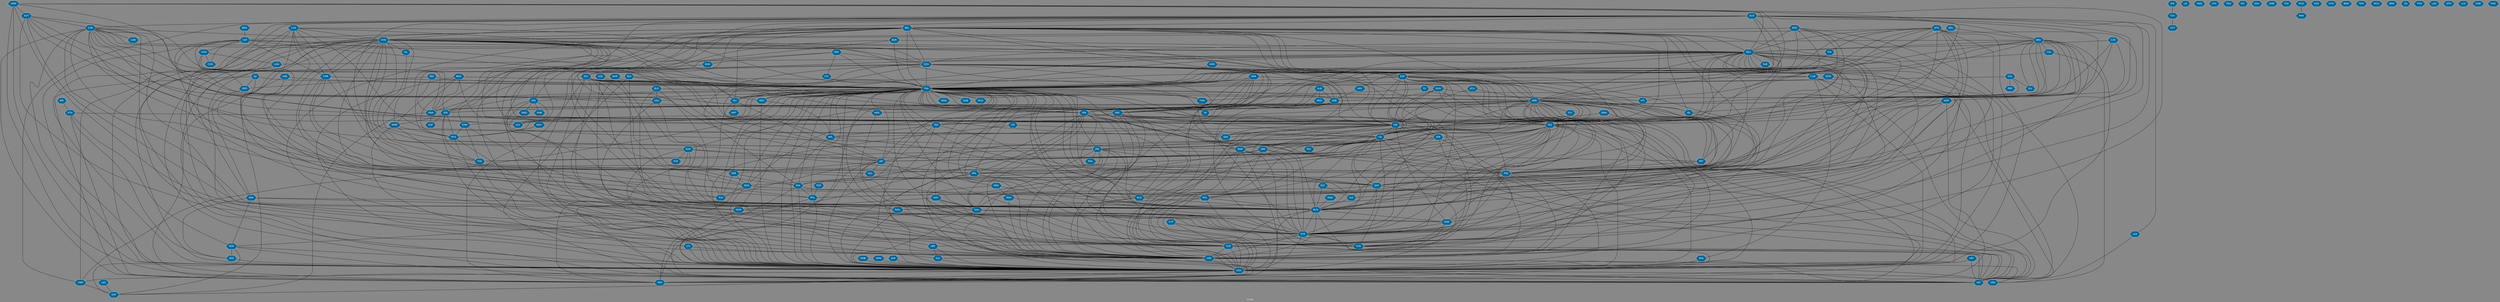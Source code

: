 // Countries together in item graph
graph {
	graph [bgcolor="#888888" fontcolor=white fontsize=12 label="Graph" outputorder=edgesfirst overlap=prism]
	node [color=white fillcolor="#006699" fontcolor=white fontname=Helvetica shape=hexagon style=filled]
	edge [arrowhead=open color=black fontcolor=white fontname=Courier fontsize=12]
		ISR [label=ISR]
		PSE [label=PSE]
		UKR [label=UKR]
		YEM [label=YEM]
		PRK [label=PRK]
		KOR [label=KOR]
		JPN [label=JPN]
		USA [label=USA]
		NGA [label=NGA]
		BFA [label=BFA]
		EGY [label=EGY]
		VAT [label=VAT]
		SYR [label=SYR]
		JOR [label=JOR]
		ARM [label=ARM]
		PHL [label=PHL]
		BEL [label=BEL]
		IRL [label=IRL]
		TUR [label=TUR]
		IRQ [label=IRQ]
		GBR [label=GBR]
		TUV [label=TUV]
		COL [label=COL]
		FRA [label=FRA]
		FIN [label=FIN]
		ESP [label=ESP]
		IND [label=IND]
		GIN [label=GIN]
		RUS [label=RUS]
		DEU [label=DEU]
		GRC [label=GRC]
		BRA [label=BRA]
		AFG [label=AFG]
		PRT [label=PRT]
		TUN [label=TUN]
		DNK [label=DNK]
		THA [label=THA]
		VEN [label=VEN]
		NPL [label=NPL]
		DZA [label=DZA]
		CRI [label=CRI]
		IDN [label=IDN]
		AUS [label=AUS]
		LBY [label=LBY]
		SDN [label=SDN]
		ITA [label=ITA]
		MYS [label=MYS]
		PAK [label=PAK]
		SRB [label=SRB]
		HRV [label=HRV]
		MEX [label=MEX]
		CAF [label=CAF]
		IRN [label=IRN]
		CUB [label=CUB]
		PER [label=PER]
		HKG [label=HKG]
		ARG [label=ARG]
		BGD [label=BGD]
		MMR [label=MMR]
		CYP [label=CYP]
		CHN [label=CHN]
		VUT [label=VUT]
		SOM [label=SOM]
		BHR [label=BHR]
		SAU [label=SAU]
		UGA [label=UGA]
		COD [label=COD]
		MAR [label=MAR]
		TCD [label=TCD]
		CMR [label=CMR]
		CHE [label=CHE]
		VNM [label=VNM]
		RWA [label=RWA]
		ZAF [label=ZAF]
		HUN [label=HUN]
		CAN [label=CAN]
		MLI [label=MLI]
		KEN [label=KEN]
		NLD [label=NLD]
		NOR [label=NOR]
		MRT [label=MRT]
		BLR [label=BLR]
		SSD [label=SSD]
		TWN [label=TWN]
		SLV [label=SLV]
		SEN [label=SEN]
		AZE [label=AZE]
		KHM [label=KHM]
		LBR [label=LBR]
		CHL [label=CHL]
		BDI [label=BDI]
		ETH [label=ETH]
		AUT [label=AUT]
		LBN [label=LBN]
		POL [label=POL]
		SWE [label=SWE]
		PAN [label=PAN]
		URY [label=URY]
		ALB [label=ALB]
		KWT [label=KWT]
		SLE [label=SLE]
		NER [label=NER]
		EST [label=EST]
		LVA [label=LVA]
		LTU [label=LTU]
		MDG [label=MDG]
		CIV [label=CIV]
		LUX [label=LUX]
		BGR [label=BGR]
		LIE [label=LIE]
		COG [label=COG]
		GMB [label=GMB]
		QAT [label=QAT]
		NZL [label=NZL]
		CZE [label=CZE]
		HND [label=HND]
		HTI [label=HTI]
		DOM [label=DOM]
		MKD [label=MKD]
		SVK [label=SVK]
		BIH [label=BIH]
		ISL [label=ISL]
		BEN [label=BEN]
		ROU [label=ROU]
		CPV [label=CPV]
		SGP [label=SGP]
		BOL [label=BOL]
		ERI [label=ERI]
		GHA [label=GHA]
		DMA [label=DMA]
		DJI [label=DJI]
		KAZ [label=KAZ]
		TGO [label=TGO]
		LSO [label=LSO]
		NIC [label=NIC]
		ECU [label=ECU]
		ESH [label=ESH]
		GAB [label=GAB]
		GEO [label=GEO]
		OMN [label=OMN]
		LKA [label=LKA]
		ZMB [label=ZMB]
		MDA [label=MDA]
		TZA [label=TZA]
		MOZ [label=MOZ]
		GNQ [label=GNQ]
		KGZ [label=KGZ]
		ARE [label=ARE]
		MLT [label=MLT]
		XK [label=XK]
		GRD [label=GRD]
		SLB [label=SLB]
		FJI [label=FJI]
		SVN [label=SVN]
		BWA [label=BWA]
		AND [label=AND]
		TKM [label=TKM]
		MCO [label=MCO]
		BRN [label=BRN]
		TJK [label=TJK]
		TON [label=TON]
		LAO [label=LAO]
		UZB [label=UZB]
		MDV [label=MDV]
		GTM [label=GTM]
		MWI [label=MWI]
		MUS [label=MUS]
		MNG [label=MNG]
		KIR [label=KIR]
		LCA [label=LCA]
		MHL [label=MHL]
		SYC [label=SYC]
		ZWE [label=ZWE]
		JAM [label=JAM]
		GNB [label=GNB]
		MAC [label=MAC]
		FSM [label=FSM]
			PRK -- SYR [weight=1]
			AFG -- SYR [weight=1]
			AZE -- FRA [weight=2]
			IDN -- MYS [weight=7]
			BEL -- RWA [weight=1]
			ALB -- USA [weight=2]
			CAF -- MLI [weight=1]
			BRA -- HRV [weight=1]
			GRC -- USA [weight=4]
			FRA -- IRN [weight=7]
			CAF -- FRA [weight=74]
			CZE -- IRL [weight=1]
			ARG -- USA [weight=8]
			AFG -- RUS [weight=1]
			THA -- USA [weight=2]
			GBR -- HKG [weight=2]
			CHE -- YEM [weight=1]
			GEO -- MDA [weight=1]
			MMR -- MYS [weight=1]
			BFA -- DZA [weight=3]
			FRA -- NLD [weight=1]
			IRQ -- QAT [weight=1]
			AUS -- FRA [weight=5]
			CHE -- USA [weight=5]
			ARE -- YEM [weight=3]
			CHN -- PRK [weight=4]
			LBY -- USA [weight=14]
			ESP -- SLE [weight=1]
			BEL -- PSE [weight=2]
			FRA -- YEM [weight=39]
			HUN -- ISR [weight=1]
			USA -- YEM [weight=24]
			FRA -- HTI [weight=8]
			CAF -- GRD [weight=1]
			GRC -- NLD [weight=1]
			GRC -- IRQ [weight=1]
			CZE -- DEU [weight=1]
			DEU -- POL [weight=1]
			AUT -- TUR [weight=2]
			DEU -- LVA [weight=1]
			HUN -- UKR [weight=1]
			ROU -- USA [weight=1]
			KOR -- PRK [weight=26]
			ISR -- ITA [weight=2]
			NGA -- USA [weight=10]
			KOR -- USA [weight=11]
			ITA -- RUS [weight=3]
			CAN -- ITA [weight=2]
			EGY -- PSE [weight=35]
			DEU -- EGY [weight=2]
			FRA -- VNM [weight=6]
			EGY -- YEM [weight=1]
			TUN -- VAT [weight=1]
			CHE -- CHN [weight=2]
			CHN -- IDN [weight=1]
			FRA -- LBY [weight=23]
			ARG -- IRN [weight=2]
			HUN -- USA [weight=3]
			CHN -- IND [weight=3]
			BEL -- IRL [weight=1]
			MLI -- TCD [weight=2]
			KOR -- VAT [weight=11]
			LBY -- NER [weight=5]
			DZA -- MAR [weight=4]
			NLD -- UKR [weight=4]
			LBR -- SLE [weight=1]
			CAN -- CHN [weight=1]
			FRA -- SAU [weight=7]
			CHE -- DZA [weight=1]
			JPN -- RUS [weight=1]
			GBR -- IND [weight=1]
			ARG -- FRA [weight=16]
			LBN -- SYR [weight=28]
			EGY -- SEN [weight=2]
			ESP -- SYR [weight=6]
			BRA -- SEN [weight=1]
			CHN -- FRA [weight=27]
			GRC -- UKR [weight=3]
			CUB -- VAT [weight=4]
			IRN -- SYR [weight=9]
			AFG -- SWE [weight=1]
			ESP -- RUS [weight=1]
			DZA -- USA [weight=1]
			BIH -- FRA [weight=1]
			KHM -- MYS [weight=1]
			ARE -- SOM [weight=1]
			GRD -- KEN [weight=2]
			CHE -- GRC [weight=1]
			IRN -- RUS [weight=9]
			USA -- ZAF [weight=2]
			PAK -- PHL [weight=1]
			BEL -- SEN [weight=1]
			ALB -- MKD [weight=2]
			GBR -- SWE [weight=1]
			ECU -- GBR [weight=2]
			DEU -- PRT [weight=2]
			KHM -- TUR [weight=1]
			LTU -- UKR [weight=2]
			NLD -- USA [weight=3]
			FRA -- SYR [weight=111]
			MEX -- USA [weight=6]
			DEU -- PSE [weight=3]
			IRQ -- PSE [weight=5]
			FRA -- LUX [weight=1]
			CAN -- FRA [weight=4]
			FRA -- LVA [weight=1]
			BRA -- HTI [weight=1]
			EGY -- IRN [weight=1]
			FRA -- TWN [weight=5]
			IDN -- MMR [weight=3]
			DZA -- YEM [weight=1]
			LBN -- LBY [weight=2]
			DNK -- ISR [weight=2]
			AUT -- UKR [weight=3]
			POL -- RUS [weight=13]
			DZA -- UKR [weight=1]
			MLI -- MRT [weight=1]
			GBR -- USA [weight=24]
			DNK -- GRC [weight=1]
			SYR -- TUN [weight=2]
			GIN -- LBR [weight=2]
			GBR -- PRK [weight=2]
			AUT -- KAZ [weight=1]
			AUS -- UKR [weight=2]
			SYR -- USA [weight=97]
			ISR -- JOR [weight=9]
			AUS -- PRK [weight=2]
			CUB -- FRA [weight=35]
			IRN -- PRK [weight=2]
			CHE -- UZB [weight=2]
			ITA -- LBY [weight=17]
			ISR -- SYR [weight=18]
			BIH -- UKR [weight=1]
			HUN -- SRB [weight=2]
			IRQ -- USA [weight=130]
			GIN -- GNQ [weight=1]
			BRA -- PSE [weight=1]
			FRA -- IRQ [weight=128]
			FRA -- POL [weight=4]
			QAT -- SYR [weight=2]
			BRA -- COL [weight=2]
			ARG -- GBR [weight=1]
			KEN -- SDN [weight=1]
			DOM -- VAT [weight=1]
			NOR -- PHL [weight=1]
			AUS -- RUS [weight=3]
			BRA -- IRQ [weight=1]
			JPN -- UKR [weight=4]
			FRA -- MDG [weight=4]
			BEL -- GRC [weight=25]
			FRA -- NGA [weight=17]
			SWE -- TUN [weight=1]
			DOM -- FRA [weight=4]
			MDA -- UKR [weight=5]
			POL -- UKR [weight=20]
			CHN -- MYS [weight=8]
			BEL -- LUX [weight=2]
			PRK -- VAT [weight=2]
			CHN -- YEM [weight=2]
			PRK -- RUS [weight=2]
			HKG -- TUR [weight=1]
			FRA -- RWA [weight=30]
			EGY -- TUR [weight=1]
			BRA -- SLV [weight=2]
			NPL -- USA [weight=1]
			IND -- NPL [weight=2]
			GBR -- IDN [weight=1]
			BRA -- DEU [weight=3]
			AUS -- VNM [weight=1]
			UGA -- VAT [weight=1]
			KWT -- SYR [weight=2]
			MDV -- MYS [weight=1]
			FRA -- XK [weight=1]
			CUB -- PAN [weight=4]
			DEU -- JPN [weight=1]
			ESP -- PRT [weight=1]
			CAN -- USA [weight=3]
			JPN -- TUN [weight=1]
			GBR -- YEM [weight=4]
			URY -- USA [weight=1]
			SAU -- SWE [weight=3]
			ARG -- DEU [weight=1]
			GBR -- TUN [weight=2]
			KWT -- TUN [weight=1]
			ISR -- PSE [weight=649]
			ARE -- FRA [weight=3]
			FRA -- MAR [weight=40]
			ROU -- UKR [weight=2]
			MNG -- RUS [weight=1]
			FRA -- IND [weight=3]
			ERI -- ETH [weight=1]
			PHL -- USA [weight=5]
			CAN -- RUS [weight=4]
			CHE -- PHL [weight=1]
			HRV -- SRB [weight=3]
			CAN -- SYR [weight=5]
			CAF -- USA [weight=3]
			ITA -- MLT [weight=2]
			ITA -- UKR [weight=4]
			DNK -- NGA [weight=1]
			GBR -- GRC [weight=2]
			TUR -- USA [weight=16]
			FRA -- MLI [weight=77]
			LBY -- TUR [weight=2]
			ITA -- QAT [weight=1]
			DEU -- ESP [weight=4]
			EGY -- FRA [weight=11]
			CHN -- ISL [weight=2]
			FRA -- MUS [weight=1]
			CHL -- PER [weight=2]
			UKR -- VEN [weight=2]
			BEL -- USA [weight=8]
			ITA -- MAR [weight=1]
			JPN -- PRT [weight=1]
			AFG -- FIN [weight=1]
			EGY -- QAT [weight=3]
			MAR -- NLD [weight=1]
			JPN -- THA [weight=3]
			AUS -- USA [weight=2]
			ESP -- TUR [weight=1]
			CYP -- SYR [weight=4]
			DNK -- IRN [weight=1]
			BLR -- GBR [weight=1]
			BDI -- FRA [weight=2]
			EGY -- ISR [weight=16]
			GMB -- USA [weight=1]
			ARG -- CHN [weight=1]
			BOL -- BRA [weight=1]
			ISR -- TUR [weight=5]
			POL -- ROU [weight=2]
			GBR -- LBY [weight=4]
			IRQ -- RUS [weight=2]
			JPN -- PRK [weight=9]
			BLR -- UKR [weight=32]
			GBR -- IRL [weight=4]
			GHA -- GIN [weight=1]
			BFA -- USA [weight=1]
			CHN -- JPN [weight=13]
			GIN -- SLE [weight=1]
			LBY -- NZL [weight=1]
			KWT -- SAU [weight=1]
			IRQ -- SAU [weight=4]
			IRQ -- SYR [weight=71]
			CZE -- NOR [weight=1]
			ISR -- USA [weight=57]
			DEU -- GRC [weight=42]
			GBR -- RUS [weight=22]
			KEN -- SOM [weight=10]
			ARM -- VAT [weight=12]
			MYS -- UKR [weight=5]
			BGR -- ROU [weight=2]
			AUS -- IDN [weight=7]
			DZA -- MLI [weight=20]
			POL -- USA [weight=17]
			GBR -- SYR [weight=11]
			USA -- VEN [weight=10]
			CHE -- IRQ [weight=1]
			NOR -- RWA [weight=1]
			UGA -- USA [weight=1]
			CHN -- THA [weight=1]
			IND -- PAK [weight=7]
			CHN -- KEN [weight=1]
			IND -- QAT [weight=1]
			IRL -- PSE [weight=2]
			CAF -- TCD [weight=6]
			GBR -- ITA [weight=1]
			ESP -- FRA [weight=13]
			CHN -- ESP [weight=1]
			NLD -- RUS [weight=4]
			EGY -- MEX [weight=1]
			BRA -- ITA [weight=7]
			TUR -- UKR [weight=2]
			AFG -- IRN [weight=1]
			CHN -- MMR [weight=2]
			BFA -- FRA [weight=4]
			DEU -- IRQ [weight=3]
			ESP -- TUN [weight=1]
			DZA -- ITA [weight=1]
			GBR -- NLD [weight=1]
			SSD -- USA [weight=7]
			BEL -- LTU [weight=2]
			CAN -- IRQ [weight=3]
			ARM -- SYR [weight=1]
			CHE -- LUX [weight=1]
			IRN -- SAU [weight=6]
			BEN -- CAF [weight=4]
			KEN -- RUS [weight=3]
			FRA -- LBN [weight=11]
			FRA -- NPL [weight=33]
			FRA -- MYS [weight=9]
			FRA -- SRB [weight=1]
			BEL -- EGY [weight=1]
			NGA -- TCD [weight=5]
			JOR -- PSE [weight=2]
			SDN -- USA [weight=11]
			AUS -- IRN [weight=6]
			ESP -- ITA [weight=2]
			GBR -- NZL [weight=1]
			BRA -- FRA [weight=3]
			CRI -- USA [weight=2]
			BHR -- USA [weight=2]
			ESP -- LBY [weight=2]
			PRT -- PSE [weight=1]
			NER -- NGA [weight=3]
			CHN -- PAK [weight=1]
			LBN -- USA [weight=1]
			BEL -- CAF [weight=1]
			BOL -- FRA [weight=1]
			BFA -- CIV [weight=1]
			FRA -- VAT [weight=12]
			EST -- LVA [weight=1]
			DNK -- IND [weight=1]
			AUS -- SYR [weight=3]
			FRA -- TUR [weight=21]
			EGY -- UKR [weight=1]
			DNK -- PSE [weight=1]
			IRQ -- YEM [weight=1]
			CHL -- SLV [weight=1]
			BEL -- SYR [weight=8]
			MDA -- RUS [weight=3]
			FRA -- PHL [weight=2]
			IRQ -- ITA [weight=1]
			CIV -- FRA [weight=4]
			CHE -- UKR [weight=12]
			FRA -- QAT [weight=3]
			BEL -- RUS [weight=15]
			CHN -- DZA [weight=1]
			CUB -- USA [weight=93]
			PAN -- USA [weight=5]
			SRB -- XK [weight=3]
			CHN -- VNM [weight=13]
			KEN -- SSD [weight=1]
			RUS -- YEM [weight=1]
			COD -- COG [weight=5]
			FRA -- UKR [weight=112]
			DEU -- DZA [weight=1]
			FRA -- GIN [weight=4]
			BRA -- GBR [weight=4]
			BGR -- LBY [weight=1]
			AUS -- NLD [weight=1]
			AUS -- CHE [weight=1]
			CHN -- HKG [weight=4]
			DEU -- MLI [weight=2]
			FRA -- IDN [weight=58]
			ESP -- UKR [weight=1]
			ALB -- SRB [weight=4]
			SYR -- TUR [weight=83]
			CZE -- PSE [weight=3]
			GRC -- LBY [weight=1]
			CHE -- RUS [weight=9]
			BRA -- TUR [weight=1]
			FJI -- TWN [weight=1]
			FRA -- SEN [weight=6]
			SAU -- YEM [weight=40]
			CMR -- TCD [weight=3]
			LBY -- SDN [weight=1]
			CHN -- CMR [weight=2]
			COL -- MEX [weight=1]
			DJI -- GRD [weight=1]
			MAR -- TUN [weight=3]
			CHE -- SYR [weight=33]
			ARM -- TUR [weight=24]
			BIH -- SRB [weight=12]
			AND -- ESP [weight=1]
			AFG -- GBR [weight=9]
			MLI -- NLD [weight=1]
			DEU -- GBR [weight=8]
			GBR -- PRT [weight=2]
			BRA -- USA [weight=4]
			ARG -- VAT [weight=2]
			AUS -- IRQ [weight=4]
			IRN -- UKR [weight=4]
			CHN -- DEU [weight=5]
			DEU -- ROU [weight=2]
			LBR -- USA [weight=7]
			FRA -- JOR [weight=6]
			DEU -- SLB [weight=1]
			FRA -- VEN [weight=1]
			CHN -- ISR [weight=1]
			CHN -- ZAF [weight=2]
			JOR -- SYR [weight=20]
			EST -- RUS [weight=4]
			ETH -- SDN [weight=1]
			ARM -- ISR [weight=1]
			CAN -- CMR [weight=2]
			PRK -- USA [weight=46]
			SAU -- SYR [weight=3]
			PAK -- YEM [weight=2]
			ARM -- DEU [weight=6]
			DZA -- PAK [weight=1]
			FRA -- GEO [weight=3]
			AUS -- EGY [weight=2]
			BEL -- MLI [weight=2]
			BGD -- MMR [weight=4]
			BEL -- HUN [weight=1]
			GBR -- SYC [weight=1]
			DEU -- PHL [weight=5]
			QAT -- USA [weight=2]
			GRC -- LUX [weight=1]
			SOM -- USA [weight=8]
			AUS -- THA [weight=1]
			LVA -- RUS [weight=2]
			FRA -- NER [weight=12]
			CRI -- ITA [weight=1]
			CAF -- COG [weight=2]
			CHN -- TWN [weight=5]
			ISR -- VAT [weight=23]
			AUT -- CHE [weight=1]
			IND -- USA [weight=4]
			DZA -- FRA [weight=98]
			CHE -- LBY [weight=1]
			RUS -- TUR [weight=8]
			EGY -- USA [weight=12]
			GBR -- LVA [weight=1]
			GBR -- QAT [weight=3]
			IRQ -- PAK [weight=1]
			BEL -- CUB [weight=1]
			KOR -- LBY [weight=3]
			BEL -- ITA [weight=3]
			FRA -- MEX [weight=10]
			CAF -- CMR [weight=1]
			FRA -- GRC [weight=23]
			IRN -- PSE [weight=5]
			AUT -- LUX [weight=1]
			IRN -- YEM [weight=6]
			SOM -- SYR [weight=3]
			BHR -- SAU [weight=1]
			FRA -- PRK [weight=4]
			BFA -- GHA [weight=1]
			ISR -- SWE [weight=4]
			FRA -- USA [weight=147]
			JAM -- USA [weight=3]
			SLE -- USA [weight=1]
			FRA -- KWT [weight=1]
			BGD -- IND [weight=1]
			FRA -- GBR [weight=36]
			IRN -- IRQ [weight=34]
			ESP -- GRC [weight=4]
			SWE -- SYR [weight=1]
			CAF -- DEU [weight=2]
			DJI -- SOM [weight=2]
			BEL -- GBR [weight=7]
			CAN -- PRK [weight=2]
			ESP -- LBR [weight=3]
			KHM -- THA [weight=2]
			CHE -- IRN [weight=4]
			DEU -- NLD [weight=1]
			JPN -- MHL [weight=1]
			GIN -- GNB [weight=2]
			IRQ -- JOR [weight=5]
			LSO -- ZAF [weight=1]
			CHN -- PHL [weight=3]
			ETH -- ISR [weight=7]
			ARG -- ISR [weight=1]
			DZA -- SYR [weight=1]
			RUS -- UKR [weight=971]
			ITA -- USA [weight=5]
			FRA -- SWE [weight=3]
			IRN -- USA [weight=74]
			FRA -- PSE [weight=90]
			GBR -- POL [weight=1]
			QAT -- SAU [weight=4]
			JOR -- JPN [weight=5]
			DZA -- TUN [weight=4]
			FRA -- RUS [weight=143]
			ESP -- USA [weight=4]
			DJI -- YEM [weight=1]
			CHN -- KOR [weight=4]
			AFG -- QAT [weight=1]
			ARM -- FRA [weight=7]
			BEL -- UKR [weight=16]
			GEO -- RUS [weight=5]
			LKA -- VAT [weight=1]
			DEU -- UKR [weight=90]
			BGR -- FRA [weight=4]
			IDN -- THA [weight=1]
			FRA -- KHM [weight=3]
			TUV -- VUT [weight=1]
			ITA -- LBN [weight=1]
			AUS -- BEL [weight=1]
			COD -- UGA [weight=7]
			MAR -- USA [weight=1]
			PSE -- QAT [weight=3]
			CAN -- UKR [weight=1]
			PSE -- SYR [weight=6]
			BLR -- KAZ [weight=1]
			SWE -- UKR [weight=1]
			SRB -- UKR [weight=2]
			HUN -- RUS [weight=1]
			NPL -- QAT [weight=2]
			RWA -- ZAF [weight=2]
			KOR -- SYR [weight=1]
			AZE -- UKR [weight=1]
			BHR -- FRA [weight=2]
			DEU -- TUR [weight=6]
			FRA -- TCD [weight=2]
			AFG -- TUR [weight=2]
			KIR -- TUV [weight=1]
			USA -- VAT [weight=8]
			BRA -- DZA [weight=1]
			BEL -- TUR [weight=1]
			RUS -- USA [weight=187]
			FRA -- ITA [weight=19]
			DNK -- FRA [weight=9]
			MMR -- NZL [weight=1]
			DZA -- GRC [weight=1]
			FRA -- ISR [weight=72]
			AUS -- CHN [weight=3]
			IRQ -- TUR [weight=17]
			SDN -- VAT [weight=2]
			IRQ -- VAT [weight=3]
			ETH -- YEM [weight=1]
			NER -- TCD [weight=2]
			CHE -- FRA [weight=8]
			BRA -- IND [weight=4]
			CMR -- NER [weight=1]
			GBR -- IRN [weight=5]
			SYR -- VAT [weight=5]
			DEU -- QAT [weight=1]
			PHL -- VAT [weight=5]
			FSM -- PHL [weight=1]
			EGY -- NPL [weight=2]
			DZA -- NER [weight=1]
			FRA -- GAB [weight=1]
			LBY -- TUN [weight=7]
			CYP -- TUR [weight=5]
			MYS -- USA [weight=1]
			DMA -- PSE [weight=1]
			IRQ -- LBN [weight=1]
			ISR -- SEN [weight=2]
			AFG -- USA [weight=37]
			BRA -- IDN [weight=2]
			TUR -- VAT [weight=4]
			LTU -- USA [weight=1]
			PSE -- VAT [weight=11]
			DZA -- ESP [weight=2]
			BDI -- GRD [weight=1]
			IRN -- ISR [weight=33]
			BEL -- FRA [weight=48]
			FRA -- KAZ [weight=8]
			NOR -- YEM [weight=1]
			GBR -- PSE [weight=13]
			LBY -- TCD [weight=1]
			SDN -- SSD [weight=66]
			DEU -- TUN [weight=1]
			VNM -- ZAF [weight=1]
			BGD -- USA [weight=1]
			GBR -- MAR [weight=1]
			AUT -- IRN [weight=1]
			CHL -- JPN [weight=4]
			GBR -- THA [weight=1]
			DEU -- SYR [weight=8]
			BEL -- GIN [weight=1]
			CHN -- GRC [weight=1]
			ISR -- NGA [weight=1]
			AUS -- KHM [weight=1]
			FJI -- SYR [weight=4]
			AFG -- DEU [weight=9]
			PSE -- SWE [weight=9]
			ARM -- USA [weight=1]
			BEL -- ISR [weight=5]
			DEU -- RUS [weight=69]
			JPN -- USA [weight=7]
			CHN -- USA [weight=50]
			GRC -- TUR [weight=1]
			CHN -- GBR [weight=4]
			NOR -- RUS [weight=3]
			ITA -- SOM [weight=1]
			BGD -- MYS [weight=1]
			RUS -- SYR [weight=12]
			BLR -- RUS [weight=8]
			DEU -- ITA [weight=7]
			GBR -- RWA [weight=1]
			OMN -- USA [weight=1]
			HUN -- IRL [weight=1]
			GBR -- ISR [weight=3]
			NGA -- NLD [weight=4]
			COL -- VEN [weight=1]
			JOR -- LBY [weight=1]
			KWT -- SOM [weight=2]
			GIN -- MAR [weight=2]
			CHN -- RUS [weight=13]
			BEL -- DEU [weight=6]
			IRQ -- UKR [weight=4]
			ISR -- LBN [weight=13]
			KAZ -- USA [weight=1]
			CHE -- DEU [weight=2]
			BEL -- DZA [weight=1]
			UKR -- USA [weight=172]
			GRC -- ISR [weight=2]
			PSE -- USA [weight=33]
			DJI -- FRA [weight=3]
			SRB -- VAT [weight=1]
			MAR -- SYR [weight=2]
			BEL -- CHN [weight=1]
			IDN -- SGP [weight=5]
			GBR -- IRQ [weight=11]
			FRA -- KOR [weight=2]
			CMR -- NGA [weight=3]
			DMA -- ISR [weight=1]
			GRC -- RUS [weight=5]
			DEU -- FRA [weight=90]
			CHN -- VAT [weight=2]
			AFG -- FRA [weight=14]
			USA -- VNM [weight=2]
			PAK -- USA [weight=13]
			CMR -- FRA [weight=4]
			BGD -- FRA [weight=1]
			ITA -- SYR [weight=8]
			CHL -- FRA [weight=2]
			FRA -- ROU [weight=1]
			BDI -- RWA [weight=1]
			FIN -- FRA [weight=1]
			MKD -- XK [weight=1]
			MEX -- NPL [weight=1]
			COD -- NGA [weight=1]
			COD -- RWA [weight=1]
			SYR -- UKR [weight=5]
			DZA -- LBY [weight=1]
			ETH -- SSD [weight=1]
			BGR -- DEU [weight=1]
			ITA -- POL [weight=1]
			AUS -- LKA [weight=1]
			CHN -- UKR [weight=1]
			BGD -- IDN [weight=2]
			AFG -- IND [weight=1]
			MMR -- USA [weight=2]
			PSE -- UKR [weight=4]
			RWA -- SGP [weight=2]
			ECU -- ISR [weight=1]
			GEO -- UKR [weight=3]
			ESP -- GBR [weight=4]
			ISR -- NPL [weight=1]
			EGY -- LBY [weight=19]
			ARM -- AUT [weight=2]
			SDN -- ZAF [weight=3]
			ISL -- JPN [weight=1]
			DEU -- ISR [weight=2]
			CMR -- ITA [weight=2]
			FRA -- PAK [weight=5]
			ITA -- PSE [weight=2]
			CUB -- VEN [weight=1]
			NOR -- PAK [weight=1]
			FRA -- JPN [weight=2]
			ITA -- TUN [weight=2]
			GRC -- ITA [weight=4]
			ARM -- BRA [weight=1]
			JOR -- VAT [weight=4]
			AUT -- FRA [weight=1]
			KAZ -- RUS [weight=2]
			CAF -- RWA [weight=1]
			AFG -- CHN [weight=2]
			IDN -- USA [weight=1]
			AND -- FRA [weight=1]
			IRN -- NLD [weight=1]
			ESP -- ISR [weight=3]
			ESP -- PSE [weight=1]
			BIH -- VAT [weight=2]
			GBR -- TUR [weight=2]
			FRA -- SOM [weight=9]
			NER -- PAK [weight=1]
			JPN -- SYR [weight=1]
			MAR -- YEM [weight=1]
			SRB -- TUR [weight=1]
			GBR -- UKR [weight=12]
			BEL -- IRQ [weight=2]
			QAT -- RUS [weight=3]
			URY -- VAT [weight=1]
			CHE -- POL [weight=1]
			ITA -- VAT [weight=11]
			LBN -- PSE [weight=1]
			CAF -- COD [weight=1]
			DEU -- USA [weight=25]
			PAK -- SAU [weight=2]
			LBN -- SAU [weight=1]
			ESP -- IRQ [weight=1]
			ESP -- MAR [weight=11]
			BEL -- ESP [weight=4]
			MOZ -- MWI [weight=1]
			RUS -- SWE [weight=1]
			FRA -- TUN [weight=37]
			AFG -- PAK [weight=7]
			KOR -- SVK [weight=1]
			DEU -- UGA [weight=2]
			SAU -- USA [weight=16]
}